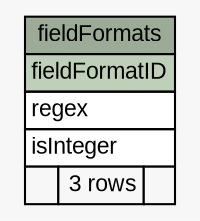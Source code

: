 // dot 2.26.3 on Windows 7 6.1
// SchemaSpy rev Unknown
digraph "fieldFormats" {
  graph [
    rankdir="RL"
    bgcolor="#f7f7f7"
    nodesep="0.18"
    ranksep="0.46"
    fontname="Arial"
    fontsize="11"
  ];
  node [
    fontname="Arial"
    fontsize="11"
    shape="plaintext"
  ];
  edge [
    arrowsize="0.8"
  ];
  "fieldFormats" [
    label=<
    <TABLE BORDER="0" CELLBORDER="1" CELLSPACING="0" BGCOLOR="#ffffff">
      <TR><TD COLSPAN="3" BGCOLOR="#9bab96" ALIGN="CENTER">fieldFormats</TD></TR>
      <TR><TD PORT="fieldFormatID" COLSPAN="3" BGCOLOR="#bed1b8" ALIGN="LEFT">fieldFormatID</TD></TR>
      <TR><TD PORT="regex" COLSPAN="3" ALIGN="LEFT">regex</TD></TR>
      <TR><TD PORT="isInteger" COLSPAN="3" ALIGN="LEFT">isInteger</TD></TR>
      <TR><TD ALIGN="LEFT" BGCOLOR="#f7f7f7">  </TD><TD ALIGN="RIGHT" BGCOLOR="#f7f7f7">3 rows</TD><TD ALIGN="RIGHT" BGCOLOR="#f7f7f7">  </TD></TR>
    </TABLE>>
    URL="tables/fieldFormats.html"
    tooltip="fieldFormats"
  ];
}

